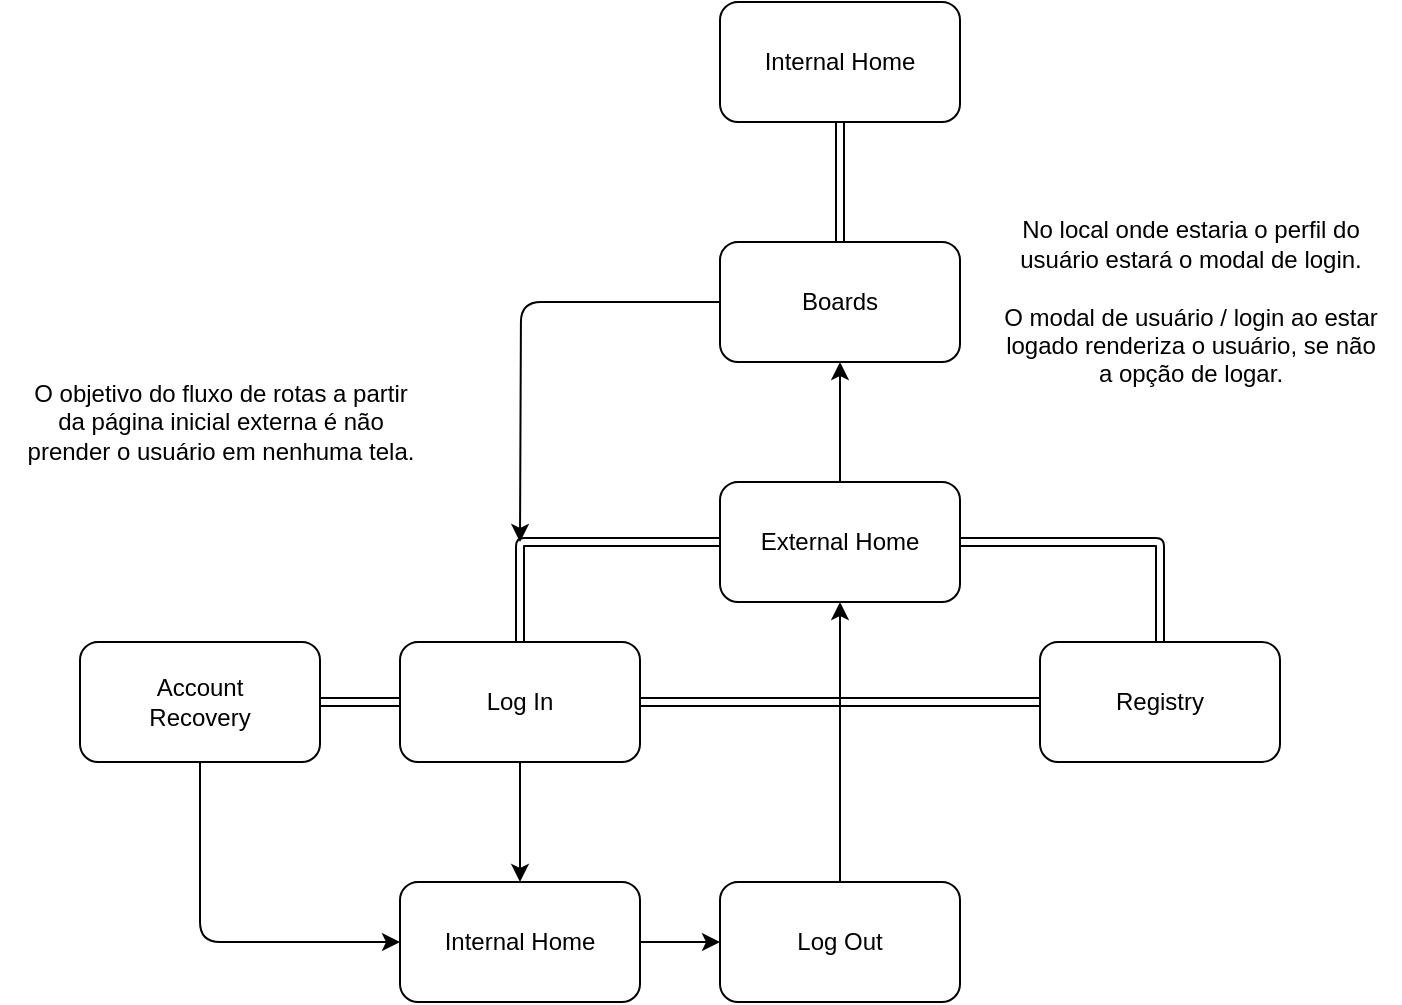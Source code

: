 <mxfile>
    <diagram id="9Uhf6J1Xi92OWDkWUs8X" name="Page-1">
        <mxGraphModel dx="1002" dy="1663" grid="1" gridSize="10" guides="1" tooltips="1" connect="1" arrows="1" fold="1" page="1" pageScale="1" pageWidth="850" pageHeight="1100" math="0" shadow="0">
            <root>
                <mxCell id="0"/>
                <mxCell id="1" parent="0"/>
                <mxCell id="6" style="html=1;entryX=0.5;entryY=0;entryDx=0;entryDy=0;rounded=1;strokeColor=default;edgeStyle=orthogonalEdgeStyle;exitX=0;exitY=0.5;exitDx=0;exitDy=0;shape=link;" edge="1" parent="1" source="2" target="3">
                    <mxGeometry relative="1" as="geometry"/>
                </mxCell>
                <mxCell id="7" style="edgeStyle=none;html=1;entryX=0.5;entryY=0;entryDx=0;entryDy=0;shape=link;" edge="1" parent="1" source="2" target="4">
                    <mxGeometry relative="1" as="geometry">
                        <Array as="points">
                            <mxPoint x="580" y="240"/>
                        </Array>
                    </mxGeometry>
                </mxCell>
                <mxCell id="12" style="edgeStyle=orthogonalEdgeStyle;rounded=1;html=1;entryX=0.5;entryY=1;entryDx=0;entryDy=0;strokeColor=default;" edge="1" parent="1" source="2" target="11">
                    <mxGeometry relative="1" as="geometry"/>
                </mxCell>
                <mxCell id="2" value="External Home" style="rounded=1;whiteSpace=wrap;html=1;" vertex="1" parent="1">
                    <mxGeometry x="360" y="210" width="120" height="60" as="geometry"/>
                </mxCell>
                <mxCell id="8" style="edgeStyle=none;html=1;entryX=1;entryY=0.5;entryDx=0;entryDy=0;shape=link;" edge="1" parent="1" source="3" target="5">
                    <mxGeometry relative="1" as="geometry"/>
                </mxCell>
                <mxCell id="9" style="edgeStyle=none;html=1;shape=link;" edge="1" parent="1" source="3" target="4">
                    <mxGeometry relative="1" as="geometry"/>
                </mxCell>
                <mxCell id="18" style="edgeStyle=orthogonalEdgeStyle;rounded=1;html=1;entryX=0.5;entryY=0;entryDx=0;entryDy=0;strokeColor=default;" edge="1" parent="1" source="3" target="17">
                    <mxGeometry relative="1" as="geometry"/>
                </mxCell>
                <mxCell id="3" value="Log In" style="rounded=1;whiteSpace=wrap;html=1;" vertex="1" parent="1">
                    <mxGeometry x="200" y="290" width="120" height="60" as="geometry"/>
                </mxCell>
                <mxCell id="4" value="Registry" style="rounded=1;whiteSpace=wrap;html=1;" vertex="1" parent="1">
                    <mxGeometry x="520" y="290" width="120" height="60" as="geometry"/>
                </mxCell>
                <mxCell id="23" style="edgeStyle=orthogonalEdgeStyle;rounded=1;html=1;entryX=0;entryY=0.5;entryDx=0;entryDy=0;strokeColor=default;" edge="1" parent="1" source="5" target="17">
                    <mxGeometry relative="1" as="geometry">
                        <Array as="points">
                            <mxPoint x="100" y="440"/>
                        </Array>
                    </mxGeometry>
                </mxCell>
                <mxCell id="5" value="Account&lt;br&gt;Recovery" style="rounded=1;whiteSpace=wrap;html=1;" vertex="1" parent="1">
                    <mxGeometry x="40" y="290" width="120" height="60" as="geometry"/>
                </mxCell>
                <mxCell id="13" style="edgeStyle=orthogonalEdgeStyle;rounded=1;html=1;strokeColor=default;" edge="1" parent="1" source="11">
                    <mxGeometry relative="1" as="geometry">
                        <mxPoint x="260" y="240" as="targetPoint"/>
                    </mxGeometry>
                </mxCell>
                <mxCell id="16" style="edgeStyle=orthogonalEdgeStyle;rounded=1;html=1;entryX=0.5;entryY=1;entryDx=0;entryDy=0;strokeColor=default;shape=link;" edge="1" parent="1" source="11" target="15">
                    <mxGeometry relative="1" as="geometry"/>
                </mxCell>
                <mxCell id="11" value="Boards" style="rounded=1;whiteSpace=wrap;html=1;" vertex="1" parent="1">
                    <mxGeometry x="360" y="90" width="120" height="60" as="geometry"/>
                </mxCell>
                <mxCell id="15" value="Internal Home" style="rounded=1;whiteSpace=wrap;html=1;" vertex="1" parent="1">
                    <mxGeometry x="360" y="-30" width="120" height="60" as="geometry"/>
                </mxCell>
                <mxCell id="20" style="edgeStyle=orthogonalEdgeStyle;rounded=1;html=1;entryX=0;entryY=0.5;entryDx=0;entryDy=0;strokeColor=default;" edge="1" parent="1" source="17" target="19">
                    <mxGeometry relative="1" as="geometry"/>
                </mxCell>
                <mxCell id="17" value="Internal Home" style="rounded=1;whiteSpace=wrap;html=1;" vertex="1" parent="1">
                    <mxGeometry x="200" y="410" width="120" height="60" as="geometry"/>
                </mxCell>
                <mxCell id="21" style="edgeStyle=orthogonalEdgeStyle;rounded=1;html=1;entryX=0.5;entryY=1;entryDx=0;entryDy=0;strokeColor=default;" edge="1" parent="1" source="19" target="2">
                    <mxGeometry relative="1" as="geometry"/>
                </mxCell>
                <mxCell id="19" value="Log Out" style="rounded=1;whiteSpace=wrap;html=1;" vertex="1" parent="1">
                    <mxGeometry x="360" y="410" width="120" height="60" as="geometry"/>
                </mxCell>
                <mxCell id="24" value="No local onde estaria o perfil do&lt;br&gt;usuário estará o modal de login.&lt;br&gt;&lt;br&gt;O modal de usuário / login ao estar&lt;br&gt;logado renderiza o usuário, se não&lt;br&gt;a opção de logar." style="text;html=1;align=center;verticalAlign=middle;resizable=0;points=[];autosize=1;strokeColor=none;fillColor=none;" vertex="1" parent="1">
                    <mxGeometry x="490" y="70" width="210" height="100" as="geometry"/>
                </mxCell>
                <mxCell id="25" value="O objetivo do fluxo de rotas a partir&lt;br&gt;da página inicial externa é não&lt;br&gt;prender o usuário em nenhuma tela." style="text;html=1;align=center;verticalAlign=middle;resizable=0;points=[];autosize=1;strokeColor=none;fillColor=none;" vertex="1" parent="1">
                    <mxGeometry y="150" width="220" height="60" as="geometry"/>
                </mxCell>
            </root>
        </mxGraphModel>
    </diagram>
</mxfile>
